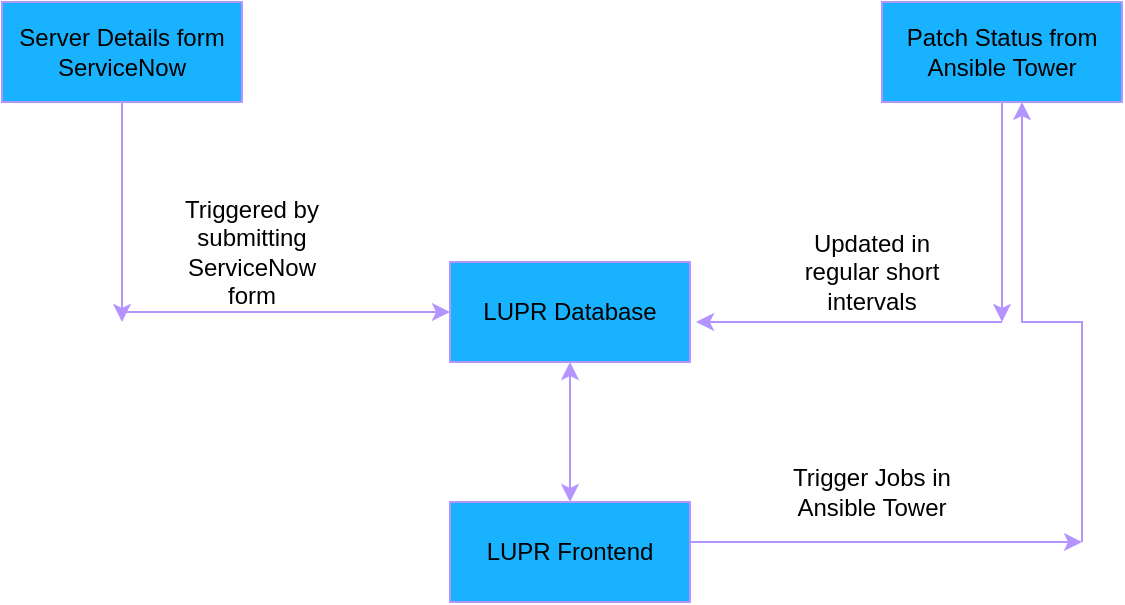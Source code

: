 <mxfile version="14.9.2" type="github">
  <diagram id="C5RBs43oDa-KdzZeNtuy" name="Page-1">
    <mxGraphModel dx="2066" dy="1097" grid="1" gridSize="10" guides="1" tooltips="1" connect="1" arrows="1" fold="1" page="1" pageScale="1" pageWidth="827" pageHeight="1169" math="0" shadow="0">
      <root>
        <mxCell id="WIyWlLk6GJQsqaUBKTNV-0" />
        <mxCell id="WIyWlLk6GJQsqaUBKTNV-1" parent="WIyWlLk6GJQsqaUBKTNV-0" />
        <mxCell id="Xij6A-OaMhQKtAUuacJF-8" style="edgeStyle=orthogonalEdgeStyle;rounded=0;orthogonalLoop=1;jettySize=auto;html=1;strokeColor=#B494FF;fillColor=#8B33FF;" parent="WIyWlLk6GJQsqaUBKTNV-1" source="Xij6A-OaMhQKtAUuacJF-0" edge="1">
          <mxGeometry relative="1" as="geometry">
            <mxPoint x="130" y="710" as="targetPoint" />
          </mxGeometry>
        </mxCell>
        <mxCell id="Xij6A-OaMhQKtAUuacJF-0" value="Server Details form ServiceNow" style="rounded=0;whiteSpace=wrap;html=1;strokeColor=#B494FF;fillColor=#19B2FF;" parent="WIyWlLk6GJQsqaUBKTNV-1" vertex="1">
          <mxGeometry x="70" y="550" width="120" height="50" as="geometry" />
        </mxCell>
        <mxCell id="Xij6A-OaMhQKtAUuacJF-3" value="LUPR Database" style="rounded=0;whiteSpace=wrap;html=1;strokeColor=#B494FF;fillColor=#19B2FF;" parent="WIyWlLk6GJQsqaUBKTNV-1" vertex="1">
          <mxGeometry x="294" y="680" width="120" height="50" as="geometry" />
        </mxCell>
        <mxCell id="Xij6A-OaMhQKtAUuacJF-11" style="edgeStyle=orthogonalEdgeStyle;rounded=0;orthogonalLoop=1;jettySize=auto;html=1;strokeColor=#B494FF;fillColor=#19B2FF;" parent="WIyWlLk6GJQsqaUBKTNV-1" source="Xij6A-OaMhQKtAUuacJF-4" edge="1">
          <mxGeometry relative="1" as="geometry">
            <mxPoint x="570" y="710" as="targetPoint" />
          </mxGeometry>
        </mxCell>
        <mxCell id="JsAy26KtSftcKCGTRj0d-1" style="edgeStyle=orthogonalEdgeStyle;rounded=0;orthogonalLoop=1;jettySize=auto;html=1;strokeColor=#B494FF;" edge="1" parent="WIyWlLk6GJQsqaUBKTNV-1" target="Xij6A-OaMhQKtAUuacJF-4">
          <mxGeometry relative="1" as="geometry">
            <mxPoint x="610" y="820" as="sourcePoint" />
            <Array as="points">
              <mxPoint x="610" y="710" />
              <mxPoint x="580" y="710" />
            </Array>
          </mxGeometry>
        </mxCell>
        <mxCell id="Xij6A-OaMhQKtAUuacJF-4" value="Patch Status from Ansible Tower" style="rounded=0;whiteSpace=wrap;html=1;strokeColor=#B494FF;fillColor=#19B2FF;" parent="WIyWlLk6GJQsqaUBKTNV-1" vertex="1">
          <mxGeometry x="510" y="550" width="120" height="50" as="geometry" />
        </mxCell>
        <mxCell id="Xij6A-OaMhQKtAUuacJF-5" value="LUPR Frontend" style="rounded=0;whiteSpace=wrap;html=1;strokeColor=#B494FF;fillColor=#19B2FF;" parent="WIyWlLk6GJQsqaUBKTNV-1" vertex="1">
          <mxGeometry x="294" y="800" width="120" height="50" as="geometry" />
        </mxCell>
        <mxCell id="Xij6A-OaMhQKtAUuacJF-6" value="" style="endArrow=classic;startArrow=classic;html=1;entryX=0.5;entryY=1;entryDx=0;entryDy=0;exitX=0.5;exitY=0;exitDx=0;exitDy=0;strokeColor=#B494FF;fillColor=#19B2FF;" parent="WIyWlLk6GJQsqaUBKTNV-1" source="Xij6A-OaMhQKtAUuacJF-5" target="Xij6A-OaMhQKtAUuacJF-3" edge="1">
          <mxGeometry width="50" height="50" relative="1" as="geometry">
            <mxPoint x="350" y="800" as="sourcePoint" />
            <mxPoint x="400" y="750" as="targetPoint" />
          </mxGeometry>
        </mxCell>
        <mxCell id="Xij6A-OaMhQKtAUuacJF-10" value="" style="endArrow=classic;html=1;entryX=0;entryY=0.5;entryDx=0;entryDy=0;strokeColor=#B494FF;fillColor=#19B2FF;" parent="WIyWlLk6GJQsqaUBKTNV-1" target="Xij6A-OaMhQKtAUuacJF-3" edge="1">
          <mxGeometry width="50" height="50" relative="1" as="geometry">
            <mxPoint x="130" y="705" as="sourcePoint" />
            <mxPoint x="180" y="650" as="targetPoint" />
          </mxGeometry>
        </mxCell>
        <mxCell id="Xij6A-OaMhQKtAUuacJF-16" value="" style="endArrow=classic;html=1;strokeColor=#B494FF;fillColor=#19B2FF;" parent="WIyWlLk6GJQsqaUBKTNV-1" edge="1">
          <mxGeometry width="50" height="50" relative="1" as="geometry">
            <mxPoint x="570" y="710" as="sourcePoint" />
            <mxPoint x="417" y="710" as="targetPoint" />
          </mxGeometry>
        </mxCell>
        <mxCell id="Xij6A-OaMhQKtAUuacJF-17" value="Triggered by submitting ServiceNow form" style="text;html=1;strokeColor=#FFFCFA;fillColor=none;align=center;verticalAlign=middle;whiteSpace=wrap;rounded=0;" parent="WIyWlLk6GJQsqaUBKTNV-1" vertex="1">
          <mxGeometry x="150" y="660" width="90" height="30" as="geometry" />
        </mxCell>
        <mxCell id="Xij6A-OaMhQKtAUuacJF-19" value="Updated in regular short intervals" style="text;html=1;strokeColor=#FFFCFA;fillColor=none;align=center;verticalAlign=middle;whiteSpace=wrap;rounded=0;" parent="WIyWlLk6GJQsqaUBKTNV-1" vertex="1">
          <mxGeometry x="460" y="670" width="90" height="30" as="geometry" />
        </mxCell>
        <mxCell id="JsAy26KtSftcKCGTRj0d-0" value="" style="endArrow=classic;html=1;fillColor=#e1d5e7;strokeColor=#B494FF;" edge="1" parent="WIyWlLk6GJQsqaUBKTNV-1">
          <mxGeometry width="50" height="50" relative="1" as="geometry">
            <mxPoint x="414" y="820" as="sourcePoint" />
            <mxPoint x="610" y="820" as="targetPoint" />
          </mxGeometry>
        </mxCell>
        <mxCell id="JsAy26KtSftcKCGTRj0d-2" value="Trigger Jobs in&lt;br&gt;Ansible Tower" style="text;html=1;strokeColor=#FFFCFA;fillColor=none;align=center;verticalAlign=middle;whiteSpace=wrap;rounded=0;" vertex="1" parent="WIyWlLk6GJQsqaUBKTNV-1">
          <mxGeometry x="460" y="780" width="90" height="30" as="geometry" />
        </mxCell>
      </root>
    </mxGraphModel>
  </diagram>
</mxfile>
